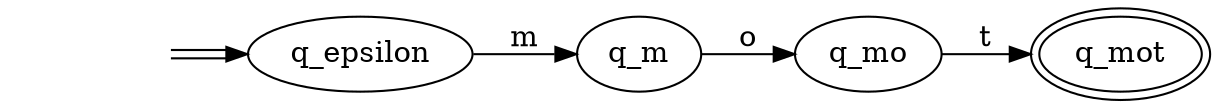digraph Automaton { 
  rankdir = LR
  0 [label="q_epsilon"];  1 [label="q_m"];  2 [label="q_mo"];  3 [label="q_mot",peripheries=2];  start0 [style=invis]
  start0 -> 0[color="black:white:black"]
  0 -> 1 [label = "m" ]
  1 -> 2 [label = "o" ]
  2 -> 3 [label = "t" ]
}

